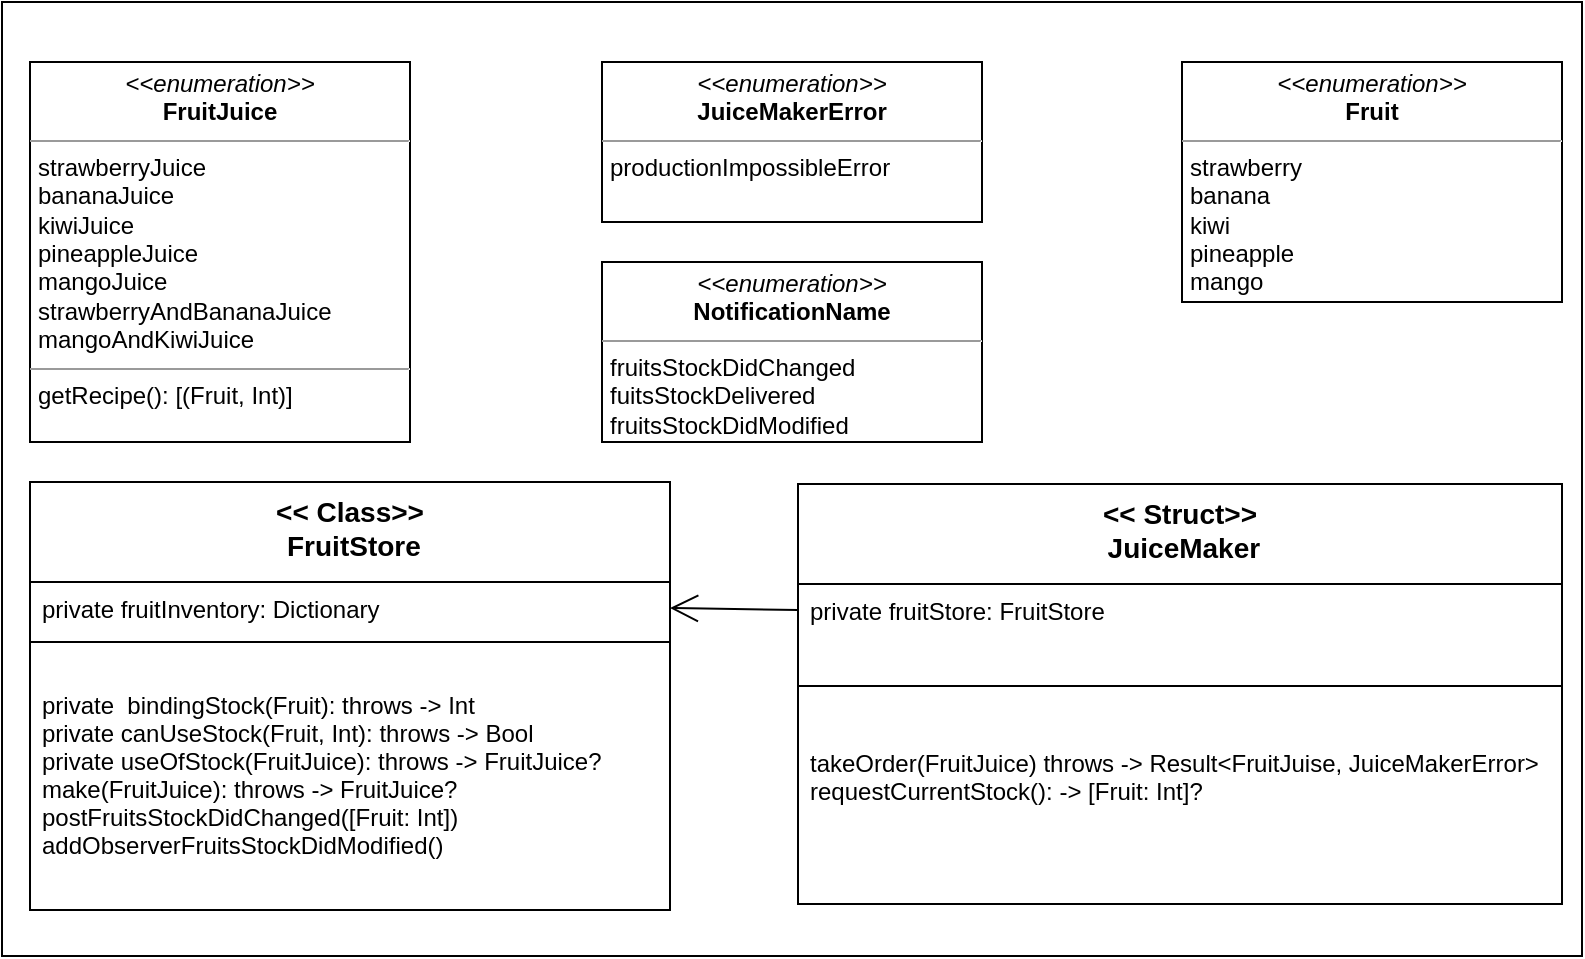 <mxfile version="17.4.6" type="device"><diagram id="C5RBs43oDa-KdzZeNtuy" name="Page-1"><mxGraphModel dx="983" dy="530" grid="1" gridSize="10" guides="1" tooltips="1" connect="1" arrows="1" fold="1" page="1" pageScale="1" pageWidth="827" pageHeight="1169" math="0" shadow="0"><root><mxCell id="WIyWlLk6GJQsqaUBKTNV-0"/><mxCell id="WIyWlLk6GJQsqaUBKTNV-1" parent="WIyWlLk6GJQsqaUBKTNV-0"/><mxCell id="kx8u6Na8bBMwBS4JysU2-47" value="" style="rounded=0;whiteSpace=wrap;html=1;fontSize=14;" parent="WIyWlLk6GJQsqaUBKTNV-1" vertex="1"><mxGeometry x="70" y="40" width="790" height="477" as="geometry"/></mxCell><mxCell id="kx8u6Na8bBMwBS4JysU2-12" value="&lt;&lt; Class&gt;&gt;&#10; FruitStore" style="swimlane;fontStyle=1;align=center;verticalAlign=top;childLayout=stackLayout;horizontal=1;startSize=50;horizontalStack=0;resizeParent=1;resizeParentMax=0;resizeLast=0;collapsible=1;marginBottom=0;fontSize=14;" parent="WIyWlLk6GJQsqaUBKTNV-1" vertex="1"><mxGeometry x="84" y="280" width="320" height="214" as="geometry"/></mxCell><mxCell id="kx8u6Na8bBMwBS4JysU2-13" value="private fruitInventory: Dictionary" style="text;strokeColor=none;fillColor=none;align=left;verticalAlign=top;spacingLeft=4;spacingRight=4;overflow=hidden;rotatable=0;points=[[0,0.5],[1,0.5]];portConstraint=eastwest;" parent="kx8u6Na8bBMwBS4JysU2-12" vertex="1"><mxGeometry y="50" width="320" height="26" as="geometry"/></mxCell><mxCell id="kx8u6Na8bBMwBS4JysU2-14" value="" style="line;strokeWidth=1;fillColor=none;align=left;verticalAlign=middle;spacingTop=-1;spacingLeft=3;spacingRight=3;rotatable=0;labelPosition=right;points=[];portConstraint=eastwest;" parent="kx8u6Na8bBMwBS4JysU2-12" vertex="1"><mxGeometry y="76" width="320" height="8" as="geometry"/></mxCell><mxCell id="kx8u6Na8bBMwBS4JysU2-15" value="&#10;private  bindingStock(Fruit): throws -&gt; Int&#10;private canUseStock(Fruit, Int): throws -&gt; Bool&#10;private useOfStock(FruitJuice): throws -&gt; FruitJuice?&#10;make(FruitJuice): throws -&gt; FruitJuice?&#10;postFruitsStockDidChanged([Fruit: Int])&#10;addObserverFruitsStockDidModified()&#10;&#10;&#10;" style="text;strokeColor=none;fillColor=none;align=left;verticalAlign=top;spacingLeft=4;spacingRight=4;overflow=hidden;rotatable=0;points=[[0,0.5],[1,0.5]];portConstraint=eastwest;" parent="kx8u6Na8bBMwBS4JysU2-12" vertex="1"><mxGeometry y="84" width="320" height="130" as="geometry"/></mxCell><mxCell id="kx8u6Na8bBMwBS4JysU2-27" value="" style="endArrow=open;endFill=1;endSize=12;html=1;rounded=0;fontSize=14;entryX=1;entryY=0.5;entryDx=0;entryDy=0;exitX=0;exitY=0.5;exitDx=0;exitDy=0;" parent="WIyWlLk6GJQsqaUBKTNV-1" source="kx8u6Na8bBMwBS4JysU2-44" target="kx8u6Na8bBMwBS4JysU2-13" edge="1"><mxGeometry width="160" relative="1" as="geometry"><mxPoint x="524" y="343" as="sourcePoint"/><mxPoint x="254" y="430" as="targetPoint"/></mxGeometry></mxCell><mxCell id="kx8u6Na8bBMwBS4JysU2-35" value="&lt;p style=&quot;margin: 0px ; margin-top: 4px ; text-align: center&quot;&gt;&lt;i&gt;&amp;lt;&amp;lt;enumeration&amp;gt;&amp;gt;&lt;/i&gt;&lt;br&gt;&lt;b&gt;Fruit&lt;/b&gt;&lt;/p&gt;&lt;hr size=&quot;1&quot;&gt;&lt;p style=&quot;margin: 0px ; margin-left: 4px&quot;&gt;strawberry&lt;/p&gt;&lt;p style=&quot;margin: 0px ; margin-left: 4px&quot;&gt;banana&lt;/p&gt;&lt;p style=&quot;margin: 0px ; margin-left: 4px&quot;&gt;kiwi&lt;/p&gt;&lt;p style=&quot;margin: 0px ; margin-left: 4px&quot;&gt;pineapple&lt;/p&gt;&lt;p style=&quot;margin: 0px ; margin-left: 4px&quot;&gt;mango&lt;br&gt;&lt;/p&gt;&lt;hr size=&quot;1&quot;&gt;&lt;p style=&quot;margin: 0px ; margin-left: 4px&quot;&gt;&lt;br&gt;&lt;/p&gt;" style="verticalAlign=top;align=left;overflow=fill;fontSize=12;fontFamily=Helvetica;html=1;" parent="WIyWlLk6GJQsqaUBKTNV-1" vertex="1"><mxGeometry x="660" y="70" width="190" height="120" as="geometry"/></mxCell><mxCell id="kx8u6Na8bBMwBS4JysU2-36" value="&lt;&lt; Struct&gt;&gt;&#10; JuiceMaker&#10;&#10;" style="swimlane;fontStyle=1;align=center;verticalAlign=top;childLayout=stackLayout;horizontal=1;startSize=50;horizontalStack=0;resizeParent=1;resizeParentMax=0;resizeLast=0;collapsible=1;marginBottom=0;fontSize=14;" parent="WIyWlLk6GJQsqaUBKTNV-1" vertex="1"><mxGeometry x="468" y="281" width="382" height="210" as="geometry"/></mxCell><mxCell id="kx8u6Na8bBMwBS4JysU2-44" value="private fruitStore: FruitStore" style="text;strokeColor=none;fillColor=none;align=left;verticalAlign=top;spacingLeft=4;spacingRight=4;overflow=hidden;rotatable=0;points=[[0,0.5],[1,0.5]];portConstraint=eastwest;" parent="kx8u6Na8bBMwBS4JysU2-36" vertex="1"><mxGeometry y="50" width="382" height="26" as="geometry"/></mxCell><mxCell id="kx8u6Na8bBMwBS4JysU2-38" value="" style="line;strokeWidth=1;fillColor=none;align=left;verticalAlign=middle;spacingTop=-1;spacingLeft=3;spacingRight=3;rotatable=0;labelPosition=right;points=[];portConstraint=eastwest;" parent="kx8u6Na8bBMwBS4JysU2-36" vertex="1"><mxGeometry y="76" width="382" height="50" as="geometry"/></mxCell><mxCell id="kx8u6Na8bBMwBS4JysU2-39" value="takeOrder(FruitJuice) throws -&gt; Result&lt;FruitJuise, JuiceMakerError&gt;&#10;requestCurrentStock(): -&gt; [Fruit: Int]? &#10;" style="text;strokeColor=none;fillColor=none;align=left;verticalAlign=top;spacingLeft=4;spacingRight=4;overflow=hidden;rotatable=0;points=[[0,0.5],[1,0.5]];portConstraint=eastwest;" parent="kx8u6Na8bBMwBS4JysU2-36" vertex="1"><mxGeometry y="126" width="382" height="84" as="geometry"/></mxCell><mxCell id="kx8u6Na8bBMwBS4JysU2-40" value="&lt;p style=&quot;margin: 0px ; margin-top: 4px ; text-align: center&quot;&gt;&lt;i&gt;&amp;lt;&amp;lt;enumeration&amp;gt;&amp;gt;&lt;/i&gt;&lt;br&gt;&lt;b&gt;FruitJuice&lt;/b&gt;&lt;/p&gt;&lt;hr size=&quot;1&quot;&gt;&lt;p style=&quot;margin: 0px ; margin-left: 4px&quot;&gt;strawberryJuice&lt;/p&gt;&lt;p style=&quot;margin: 0px ; margin-left: 4px&quot;&gt;bananaJuice&lt;/p&gt;&lt;p style=&quot;margin: 0px ; margin-left: 4px&quot;&gt;kiwiJuice&lt;/p&gt;&lt;p style=&quot;margin: 0px ; margin-left: 4px&quot;&gt;pineappleJuice&lt;/p&gt;&lt;p style=&quot;margin: 0px ; margin-left: 4px&quot;&gt;mangoJuice&lt;br&gt;&lt;/p&gt;&lt;p style=&quot;margin: 0px ; margin-left: 4px&quot;&gt;strawberryAndBananaJuice&lt;/p&gt;&lt;p style=&quot;margin: 0px ; margin-left: 4px&quot;&gt;mangoAndKiwiJuice&lt;/p&gt;&lt;hr size=&quot;1&quot;&gt;&lt;p style=&quot;margin: 0px ; margin-left: 4px&quot;&gt;getRecipe(): [(Fruit, Int)]&lt;/p&gt;" style="verticalAlign=top;align=left;overflow=fill;fontSize=12;fontFamily=Helvetica;html=1;" parent="WIyWlLk6GJQsqaUBKTNV-1" vertex="1"><mxGeometry x="84" y="70" width="190" height="190" as="geometry"/></mxCell><mxCell id="kx8u6Na8bBMwBS4JysU2-41" value="&lt;p style=&quot;margin: 0px ; margin-top: 4px ; text-align: center&quot;&gt;&lt;i&gt;&amp;lt;&amp;lt;enumeration&amp;gt;&amp;gt;&lt;/i&gt;&lt;br&gt;&lt;b&gt;JuiceMakerError&lt;/b&gt;&lt;/p&gt;&lt;hr size=&quot;1&quot;&gt;&lt;p style=&quot;margin: 0px ; margin-left: 4px&quot;&gt;productionImpossibleError&lt;br&gt;&lt;/p&gt;" style="verticalAlign=top;align=left;overflow=fill;fontSize=12;fontFamily=Helvetica;html=1;" parent="WIyWlLk6GJQsqaUBKTNV-1" vertex="1"><mxGeometry x="370" y="70" width="190" height="80" as="geometry"/></mxCell><mxCell id="lhp_Ze4rLHf43evvxU0E-1" value="&lt;p style=&quot;margin: 0px ; margin-top: 4px ; text-align: center&quot;&gt;&lt;i&gt;&amp;lt;&amp;lt;enumeration&amp;gt;&amp;gt;&lt;/i&gt;&lt;br&gt;&lt;b&gt;NotificationName&lt;/b&gt;&lt;/p&gt;&lt;hr size=&quot;1&quot;&gt;&lt;p style=&quot;margin: 0px ; margin-left: 4px&quot;&gt;fruitsStockDidChanged&lt;/p&gt;&lt;p style=&quot;margin: 0px ; margin-left: 4px&quot;&gt;fuitsStockDelivered&lt;/p&gt;&lt;p style=&quot;margin: 0px ; margin-left: 4px&quot;&gt;fruitsStockDidModified&lt;/p&gt;" style="verticalAlign=top;align=left;overflow=fill;fontSize=12;fontFamily=Helvetica;html=1;" vertex="1" parent="WIyWlLk6GJQsqaUBKTNV-1"><mxGeometry x="370" y="170" width="190" height="90" as="geometry"/></mxCell></root></mxGraphModel></diagram></mxfile>